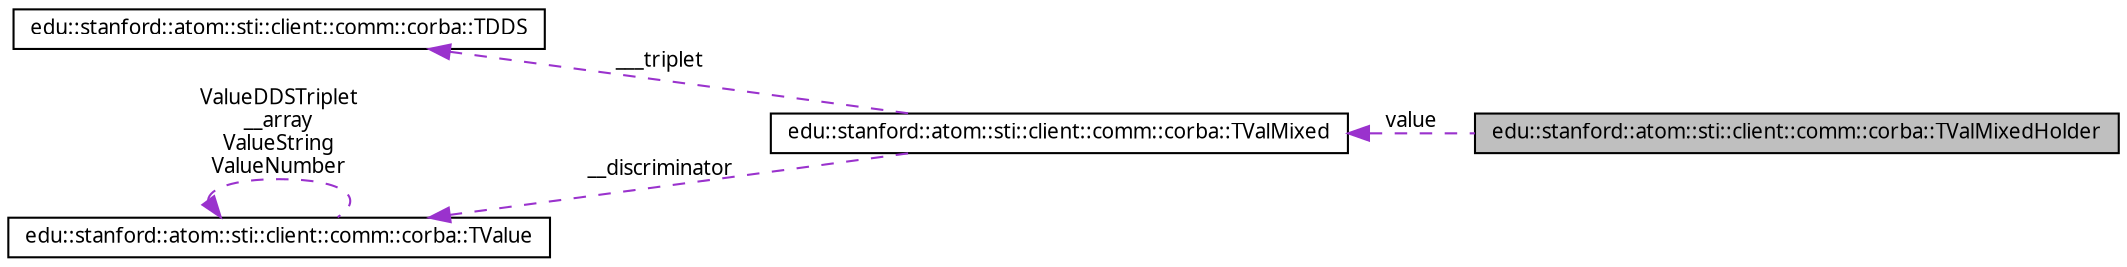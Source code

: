digraph G
{
  edge [fontname="FreeSans.ttf",fontsize=10,labelfontname="FreeSans.ttf",labelfontsize=10];
  node [fontname="FreeSans.ttf",fontsize=10,shape=record];
  rankdir=LR;
  Node1 [label="edu::stanford::atom::sti::client::comm::corba::TValMixedHolder",height=0.2,width=0.4,color="black", fillcolor="grey75", style="filled" fontcolor="black"];
  Node2 -> Node1 [dir=back,color="darkorchid3",fontsize=10,style="dashed",label="value",fontname="FreeSans.ttf"];
  Node2 [label="edu::stanford::atom::sti::client::comm::corba::TValMixed",height=0.2,width=0.4,color="black", fillcolor="white", style="filled",URL="$classedu_1_1stanford_1_1atom_1_1sti_1_1client_1_1comm_1_1corba_1_1TValMixed.html"];
  Node3 -> Node2 [dir=back,color="darkorchid3",fontsize=10,style="dashed",label="___triplet",fontname="FreeSans.ttf"];
  Node3 [label="edu::stanford::atom::sti::client::comm::corba::TDDS",height=0.2,width=0.4,color="black", fillcolor="white", style="filled",URL="$classedu_1_1stanford_1_1atom_1_1sti_1_1client_1_1comm_1_1corba_1_1TDDS.html"];
  Node4 -> Node2 [dir=back,color="darkorchid3",fontsize=10,style="dashed",label="__discriminator",fontname="FreeSans.ttf"];
  Node4 [label="edu::stanford::atom::sti::client::comm::corba::TValue",height=0.2,width=0.4,color="black", fillcolor="white", style="filled",URL="$classedu_1_1stanford_1_1atom_1_1sti_1_1client_1_1comm_1_1corba_1_1TValue.html"];
  Node4 -> Node4 [dir=back,color="darkorchid3",fontsize=10,style="dashed",label="ValueDDSTriplet\n__array\nValueString\nValueNumber",fontname="FreeSans.ttf"];
}
